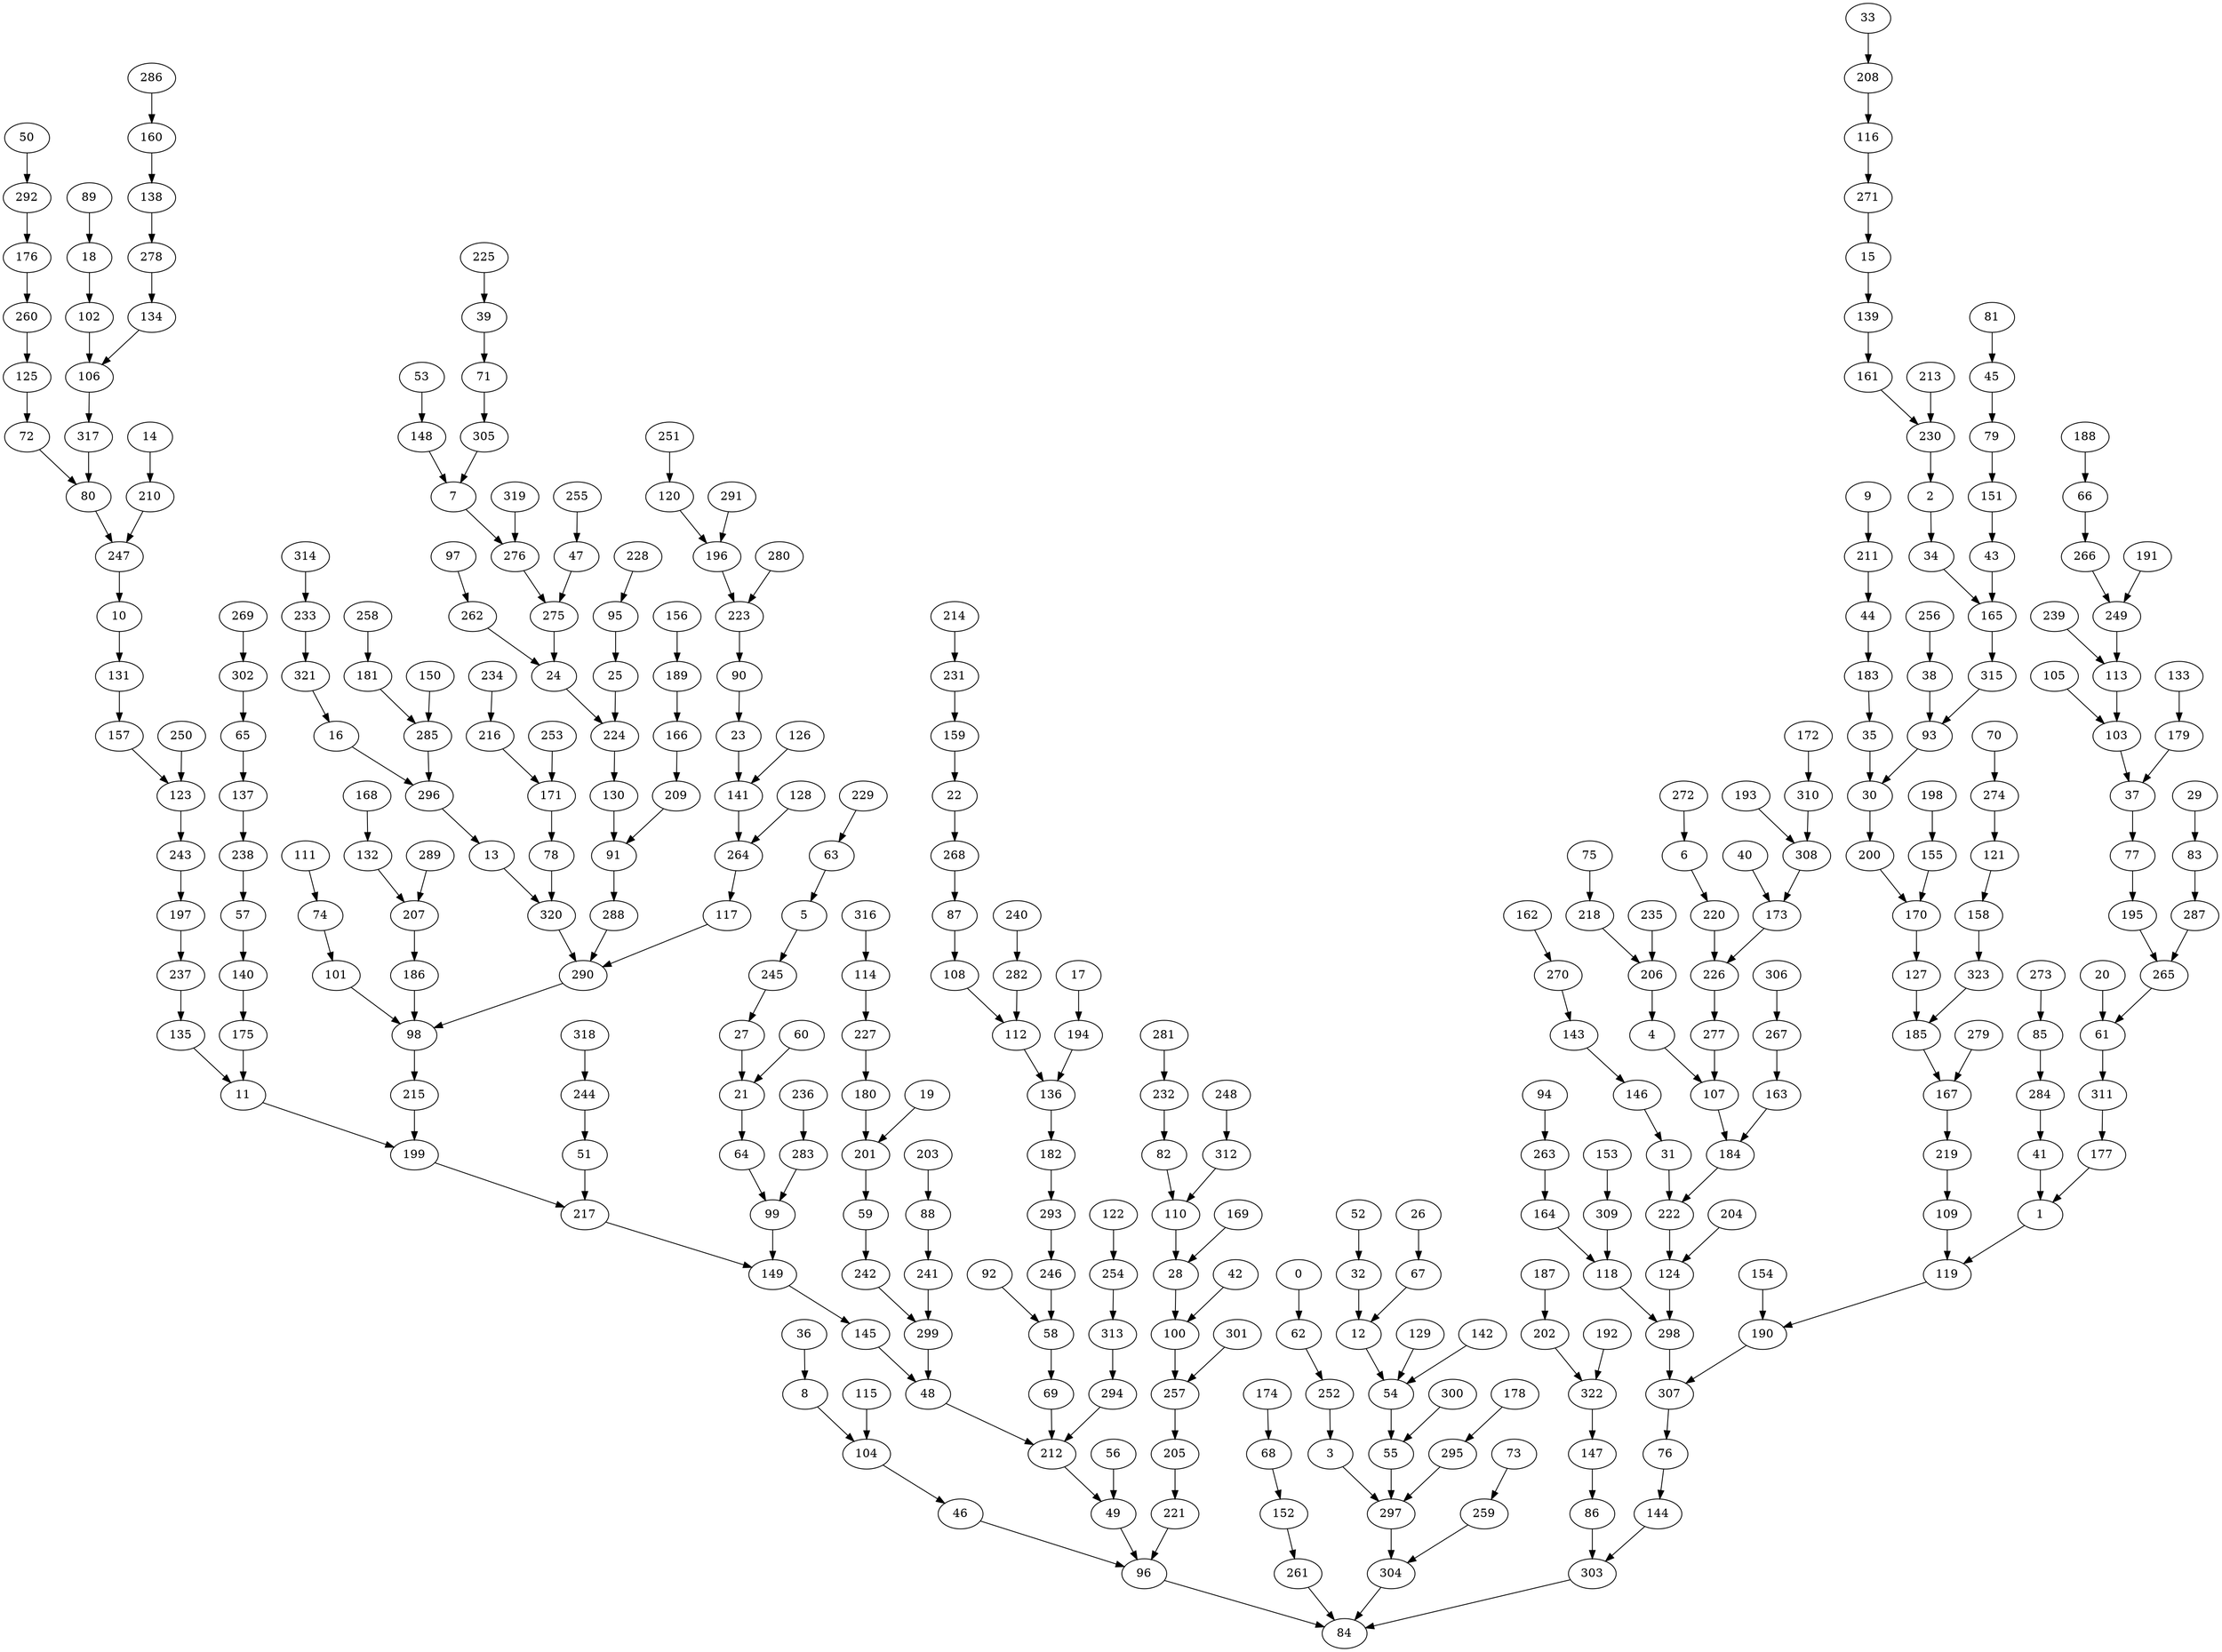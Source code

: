 strict digraph "" {
	1 -> 119;
	41 -> 1;
	177 -> 1;
	2 -> 34;
	230 -> 2;
	3 -> 297;
	252 -> 3;
	4 -> 107;
	206 -> 4;
	5 -> 245;
	63 -> 5;
	6 -> 220;
	272 -> 6;
	7 -> 276;
	148 -> 7;
	305 -> 7;
	8 -> 104;
	36 -> 8;
	10 -> 131;
	247 -> 10;
	11 -> 199;
	135 -> 11;
	175 -> 11;
	12 -> 54;
	32 -> 12;
	67 -> 12;
	13 -> 320;
	296 -> 13;
	15 -> 139;
	271 -> 15;
	16 -> 296;
	321 -> 16;
	18 -> 102;
	89 -> 18;
	21 -> 64;
	27 -> 21;
	60 -> 21;
	22 -> 268;
	159 -> 22;
	23 -> 141;
	90 -> 23;
	24 -> 224;
	262 -> 24;
	275 -> 24;
	25 -> 224;
	95 -> 25;
	245 -> 27;
	28 -> 100;
	110 -> 28;
	169 -> 28;
	30 -> 200;
	35 -> 30;
	93 -> 30;
	31 -> 222;
	146 -> 31;
	52 -> 32;
	34 -> 165;
	183 -> 35;
	37 -> 77;
	103 -> 37;
	179 -> 37;
	38 -> 93;
	256 -> 38;
	39 -> 71;
	225 -> 39;
	284 -> 41;
	43 -> 165;
	151 -> 43;
	44 -> 183;
	211 -> 44;
	45 -> 79;
	81 -> 45;
	46 -> 96;
	104 -> 46;
	47 -> 275;
	255 -> 47;
	48 -> 212;
	145 -> 48;
	299 -> 48;
	49 -> 96;
	56 -> 49;
	212 -> 49;
	51 -> 217;
	244 -> 51;
	54 -> 55;
	129 -> 54;
	142 -> 54;
	55 -> 297;
	300 -> 55;
	57 -> 140;
	238 -> 57;
	58 -> 69;
	92 -> 58;
	246 -> 58;
	59 -> 242;
	201 -> 59;
	61 -> 311;
	20 -> 61;
	265 -> 61;
	62 -> 252;
	0 -> 62;
	229 -> 63;
	64 -> 99;
	65 -> 137;
	302 -> 65;
	66 -> 266;
	188 -> 66;
	26 -> 67;
	68 -> 152;
	174 -> 68;
	69 -> 212;
	71 -> 305;
	72 -> 80;
	125 -> 72;
	74 -> 101;
	111 -> 74;
	76 -> 144;
	307 -> 76;
	77 -> 195;
	78 -> 320;
	171 -> 78;
	79 -> 151;
	80 -> 247;
	317 -> 80;
	82 -> 110;
	232 -> 82;
	83 -> 287;
	29 -> 83;
	96 -> 84;
	261 -> 84;
	303 -> 84;
	304 -> 84;
	85 -> 284;
	273 -> 85;
	86 -> 303;
	147 -> 86;
	87 -> 108;
	268 -> 87;
	88 -> 241;
	203 -> 88;
	223 -> 90;
	91 -> 288;
	130 -> 91;
	209 -> 91;
	315 -> 93;
	228 -> 95;
	221 -> 96;
	98 -> 215;
	101 -> 98;
	186 -> 98;
	290 -> 98;
	99 -> 149;
	283 -> 99;
	100 -> 257;
	42 -> 100;
	102 -> 106;
	105 -> 103;
	113 -> 103;
	115 -> 104;
	106 -> 317;
	134 -> 106;
	107 -> 184;
	277 -> 107;
	108 -> 112;
	109 -> 119;
	219 -> 109;
	312 -> 110;
	112 -> 136;
	282 -> 112;
	239 -> 113;
	249 -> 113;
	114 -> 227;
	316 -> 114;
	116 -> 271;
	208 -> 116;
	117 -> 290;
	264 -> 117;
	118 -> 298;
	164 -> 118;
	309 -> 118;
	119 -> 190;
	120 -> 196;
	251 -> 120;
	121 -> 158;
	274 -> 121;
	123 -> 243;
	157 -> 123;
	250 -> 123;
	124 -> 298;
	204 -> 124;
	222 -> 124;
	260 -> 125;
	127 -> 185;
	170 -> 127;
	224 -> 130;
	131 -> 157;
	132 -> 207;
	168 -> 132;
	278 -> 134;
	237 -> 135;
	136 -> 182;
	194 -> 136;
	137 -> 238;
	138 -> 278;
	160 -> 138;
	139 -> 161;
	140 -> 175;
	141 -> 264;
	126 -> 141;
	143 -> 146;
	270 -> 143;
	144 -> 303;
	149 -> 145;
	322 -> 147;
	53 -> 148;
	217 -> 149;
	152 -> 261;
	155 -> 170;
	198 -> 155;
	158 -> 323;
	231 -> 159;
	286 -> 160;
	161 -> 230;
	163 -> 184;
	267 -> 163;
	263 -> 164;
	165 -> 315;
	166 -> 209;
	189 -> 166;
	167 -> 219;
	185 -> 167;
	279 -> 167;
	200 -> 170;
	216 -> 171;
	253 -> 171;
	173 -> 226;
	40 -> 173;
	308 -> 173;
	176 -> 260;
	292 -> 176;
	311 -> 177;
	133 -> 179;
	180 -> 201;
	227 -> 180;
	181 -> 285;
	258 -> 181;
	182 -> 293;
	184 -> 222;
	323 -> 185;
	207 -> 186;
	156 -> 189;
	190 -> 307;
	154 -> 190;
	17 -> 194;
	195 -> 265;
	196 -> 223;
	291 -> 196;
	197 -> 237;
	243 -> 197;
	199 -> 217;
	215 -> 199;
	19 -> 201;
	202 -> 322;
	187 -> 202;
	205 -> 221;
	257 -> 205;
	218 -> 206;
	235 -> 206;
	289 -> 207;
	33 -> 208;
	210 -> 247;
	14 -> 210;
	9 -> 211;
	294 -> 212;
	234 -> 216;
	75 -> 218;
	220 -> 226;
	280 -> 223;
	226 -> 277;
	213 -> 230;
	214 -> 231;
	281 -> 232;
	233 -> 321;
	314 -> 233;
	241 -> 299;
	242 -> 299;
	318 -> 244;
	293 -> 246;
	191 -> 249;
	266 -> 249;
	254 -> 313;
	122 -> 254;
	301 -> 257;
	259 -> 304;
	73 -> 259;
	97 -> 262;
	94 -> 263;
	128 -> 264;
	287 -> 265;
	306 -> 267;
	162 -> 270;
	70 -> 274;
	276 -> 275;
	319 -> 276;
	240 -> 282;
	236 -> 283;
	285 -> 296;
	150 -> 285;
	288 -> 290;
	320 -> 290;
	50 -> 292;
	313 -> 294;
	295 -> 297;
	178 -> 295;
	297 -> 304;
	298 -> 307;
	269 -> 302;
	193 -> 308;
	310 -> 308;
	153 -> 309;
	172 -> 310;
	248 -> 312;
	192 -> 322;
}

